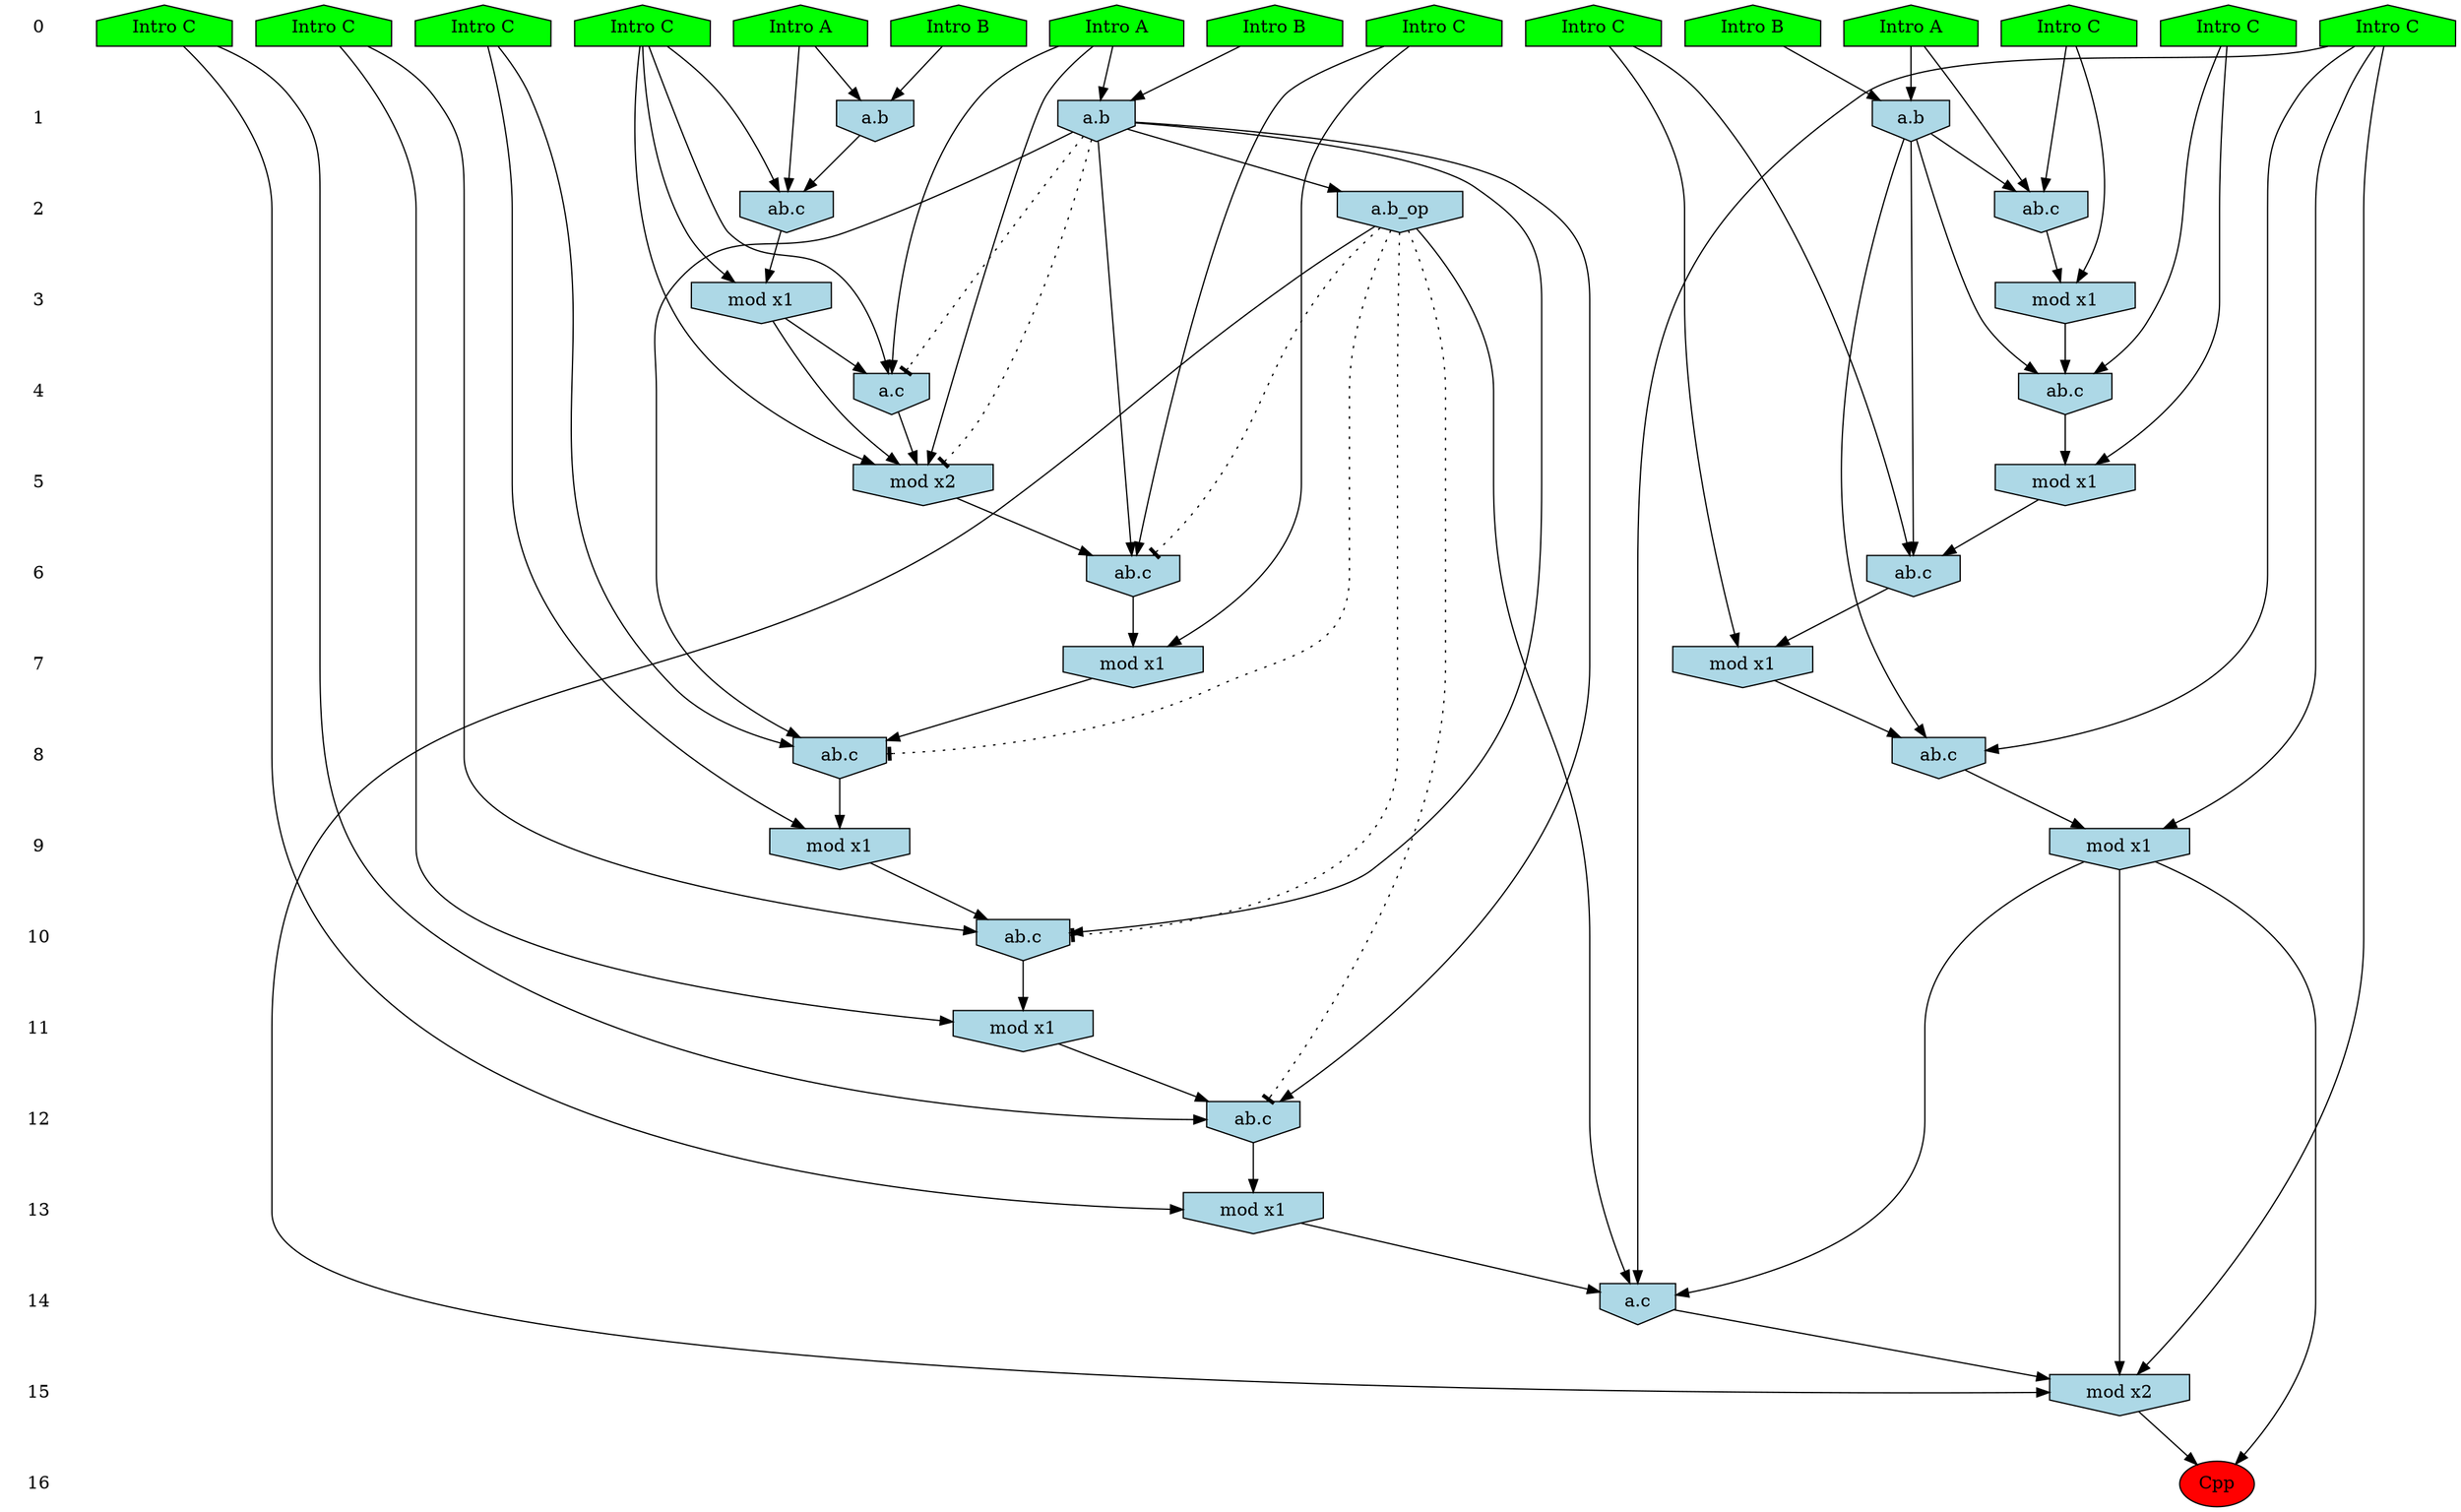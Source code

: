/* Compression of 1 causal flows obtained in average at 1.589802E+01 t.u */
/* Compressed causal flows were: [2676] */
digraph G{
 ranksep=.5 ; 
{ rank = same ; "0" [shape=plaintext] ; node_1 [label ="Intro B", shape=house, style=filled, fillcolor=green] ;
node_2 [label ="Intro A", shape=house, style=filled, fillcolor=green] ;
node_3 [label ="Intro A", shape=house, style=filled, fillcolor=green] ;
node_4 [label ="Intro B", shape=house, style=filled, fillcolor=green] ;
node_5 [label ="Intro A", shape=house, style=filled, fillcolor=green] ;
node_6 [label ="Intro B", shape=house, style=filled, fillcolor=green] ;
node_7 [label ="Intro C", shape=house, style=filled, fillcolor=green] ;
node_8 [label ="Intro C", shape=house, style=filled, fillcolor=green] ;
node_9 [label ="Intro C", shape=house, style=filled, fillcolor=green] ;
node_10 [label ="Intro C", shape=house, style=filled, fillcolor=green] ;
node_11 [label ="Intro C", shape=house, style=filled, fillcolor=green] ;
node_12 [label ="Intro C", shape=house, style=filled, fillcolor=green] ;
node_13 [label ="Intro C", shape=house, style=filled, fillcolor=green] ;
node_14 [label ="Intro C", shape=house, style=filled, fillcolor=green] ;
node_15 [label ="Intro C", shape=house, style=filled, fillcolor=green] ;
}
{ rank = same ; "1" [shape=plaintext] ; node_16 [label="a.b", shape=invhouse, style=filled, fillcolor = lightblue] ;
node_20 [label="a.b", shape=invhouse, style=filled, fillcolor = lightblue] ;
node_29 [label="a.b", shape=invhouse, style=filled, fillcolor = lightblue] ;
}
{ rank = same ; "2" [shape=plaintext] ; node_17 [label="ab.c", shape=invhouse, style=filled, fillcolor = lightblue] ;
node_21 [label="ab.c", shape=invhouse, style=filled, fillcolor = lightblue] ;
node_39 [label="a.b_op", shape=invhouse, style=filled, fillcolor = lightblue] ;
}
{ rank = same ; "3" [shape=plaintext] ; node_18 [label="mod x1", shape=invhouse, style=filled, fillcolor = lightblue] ;
node_22 [label="mod x1", shape=invhouse, style=filled, fillcolor = lightblue] ;
}
{ rank = same ; "4" [shape=plaintext] ; node_19 [label="a.c", shape=invhouse, style=filled, fillcolor = lightblue] ;
node_24 [label="ab.c", shape=invhouse, style=filled, fillcolor = lightblue] ;
}
{ rank = same ; "5" [shape=plaintext] ; node_23 [label="mod x2", shape=invhouse, style=filled, fillcolor = lightblue] ;
node_25 [label="mod x1", shape=invhouse, style=filled, fillcolor = lightblue] ;
}
{ rank = same ; "6" [shape=plaintext] ; node_26 [label="ab.c", shape=invhouse, style=filled, fillcolor = lightblue] ;
node_30 [label="ab.c", shape=invhouse, style=filled, fillcolor = lightblue] ;
}
{ rank = same ; "7" [shape=plaintext] ; node_27 [label="mod x1", shape=invhouse, style=filled, fillcolor = lightblue] ;
node_31 [label="mod x1", shape=invhouse, style=filled, fillcolor = lightblue] ;
}
{ rank = same ; "8" [shape=plaintext] ; node_28 [label="ab.c", shape=invhouse, style=filled, fillcolor = lightblue] ;
node_32 [label="ab.c", shape=invhouse, style=filled, fillcolor = lightblue] ;
}
{ rank = same ; "9" [shape=plaintext] ; node_33 [label="mod x1", shape=invhouse, style=filled, fillcolor = lightblue] ;
node_34 [label="mod x1", shape=invhouse, style=filled, fillcolor = lightblue] ;
}
{ rank = same ; "10" [shape=plaintext] ; node_35 [label="ab.c", shape=invhouse, style=filled, fillcolor = lightblue] ;
}
{ rank = same ; "11" [shape=plaintext] ; node_36 [label="mod x1", shape=invhouse, style=filled, fillcolor = lightblue] ;
}
{ rank = same ; "12" [shape=plaintext] ; node_37 [label="ab.c", shape=invhouse, style=filled, fillcolor = lightblue] ;
}
{ rank = same ; "13" [shape=plaintext] ; node_38 [label="mod x1", shape=invhouse, style=filled, fillcolor = lightblue] ;
}
{ rank = same ; "14" [shape=plaintext] ; node_40 [label="a.c", shape=invhouse, style=filled, fillcolor = lightblue] ;
}
{ rank = same ; "15" [shape=plaintext] ; node_41 [label="mod x2", shape=invhouse, style=filled, fillcolor = lightblue] ;
}
{ rank = same ; "16" [shape=plaintext] ; node_42 [label ="Cpp", style=filled, fillcolor=red] ;
}
"0" -> "1" [style="invis"]; 
"1" -> "2" [style="invis"]; 
"2" -> "3" [style="invis"]; 
"3" -> "4" [style="invis"]; 
"4" -> "5" [style="invis"]; 
"5" -> "6" [style="invis"]; 
"6" -> "7" [style="invis"]; 
"7" -> "8" [style="invis"]; 
"8" -> "9" [style="invis"]; 
"9" -> "10" [style="invis"]; 
"10" -> "11" [style="invis"]; 
"11" -> "12" [style="invis"]; 
"12" -> "13" [style="invis"]; 
"13" -> "14" [style="invis"]; 
"14" -> "15" [style="invis"]; 
"15" -> "16" [style="invis"]; 
node_3 -> node_16
node_6 -> node_16
node_3 -> node_17
node_13 -> node_17
node_16 -> node_17
node_13 -> node_18
node_17 -> node_18
node_5 -> node_19
node_13 -> node_19
node_18 -> node_19
node_1 -> node_20
node_2 -> node_20
node_2 -> node_21
node_11 -> node_21
node_20 -> node_21
node_11 -> node_22
node_21 -> node_22
node_5 -> node_23
node_13 -> node_23
node_18 -> node_23
node_19 -> node_23
node_12 -> node_24
node_20 -> node_24
node_22 -> node_24
node_12 -> node_25
node_24 -> node_25
node_15 -> node_26
node_20 -> node_26
node_25 -> node_26
node_15 -> node_27
node_26 -> node_27
node_7 -> node_28
node_20 -> node_28
node_27 -> node_28
node_4 -> node_29
node_5 -> node_29
node_10 -> node_30
node_23 -> node_30
node_29 -> node_30
node_10 -> node_31
node_30 -> node_31
node_8 -> node_32
node_29 -> node_32
node_31 -> node_32
node_7 -> node_33
node_28 -> node_33
node_8 -> node_34
node_32 -> node_34
node_9 -> node_35
node_29 -> node_35
node_34 -> node_35
node_9 -> node_36
node_35 -> node_36
node_14 -> node_37
node_29 -> node_37
node_36 -> node_37
node_14 -> node_38
node_37 -> node_38
node_29 -> node_39
node_7 -> node_40
node_33 -> node_40
node_38 -> node_40
node_39 -> node_40
node_7 -> node_41
node_33 -> node_41
node_39 -> node_41
node_40 -> node_41
node_33 -> node_42
node_41 -> node_42
node_29 -> node_23 [style=dotted, arrowhead = tee] 
node_29 -> node_19 [style=dotted, arrowhead = tee] 
node_39 -> node_37 [style=dotted, arrowhead = tee] 
node_39 -> node_35 [style=dotted, arrowhead = tee] 
node_39 -> node_32 [style=dotted, arrowhead = tee] 
node_39 -> node_30 [style=dotted, arrowhead = tee] 
}
/*
 Dot generation time: 0.000000
*/